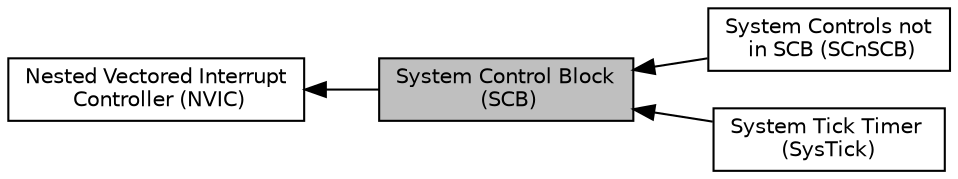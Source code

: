 digraph "System Control Block (SCB)"
{
  edge [fontname="Helvetica",fontsize="10",labelfontname="Helvetica",labelfontsize="10"];
  node [fontname="Helvetica",fontsize="10",shape=box];
  rankdir=LR;
  Node2 [label="Nested Vectored Interrupt\l Controller (NVIC)",height=0.2,width=0.4,color="black", fillcolor="white", style="filled",URL="$group___c_m_s_i_s___n_v_i_c.html",tooltip="Type definitions for the NVIC Registers."];
  Node1 [label="System Control Block\l (SCB)",height=0.2,width=0.4,color="black", fillcolor="grey75", style="filled", fontcolor="black",tooltip="Type definitions for the System Control Block Registers."];
  Node4 [label="System Controls not\l in SCB (SCnSCB)",height=0.2,width=0.4,color="black", fillcolor="white", style="filled",URL="$group___c_m_s_i_s___s_cn_s_c_b.html",tooltip="Type definitions for the System Control and ID Register not in the SCB."];
  Node3 [label="System Tick Timer \l(SysTick)",height=0.2,width=0.4,color="black", fillcolor="white", style="filled",URL="$group___c_m_s_i_s___sys_tick.html",tooltip="Type definitions for the System Timer Registers."];
  Node2->Node1 [shape=plaintext, dir="back", style="solid"];
  Node1->Node3 [shape=plaintext, dir="back", style="solid"];
  Node1->Node4 [shape=plaintext, dir="back", style="solid"];
}
